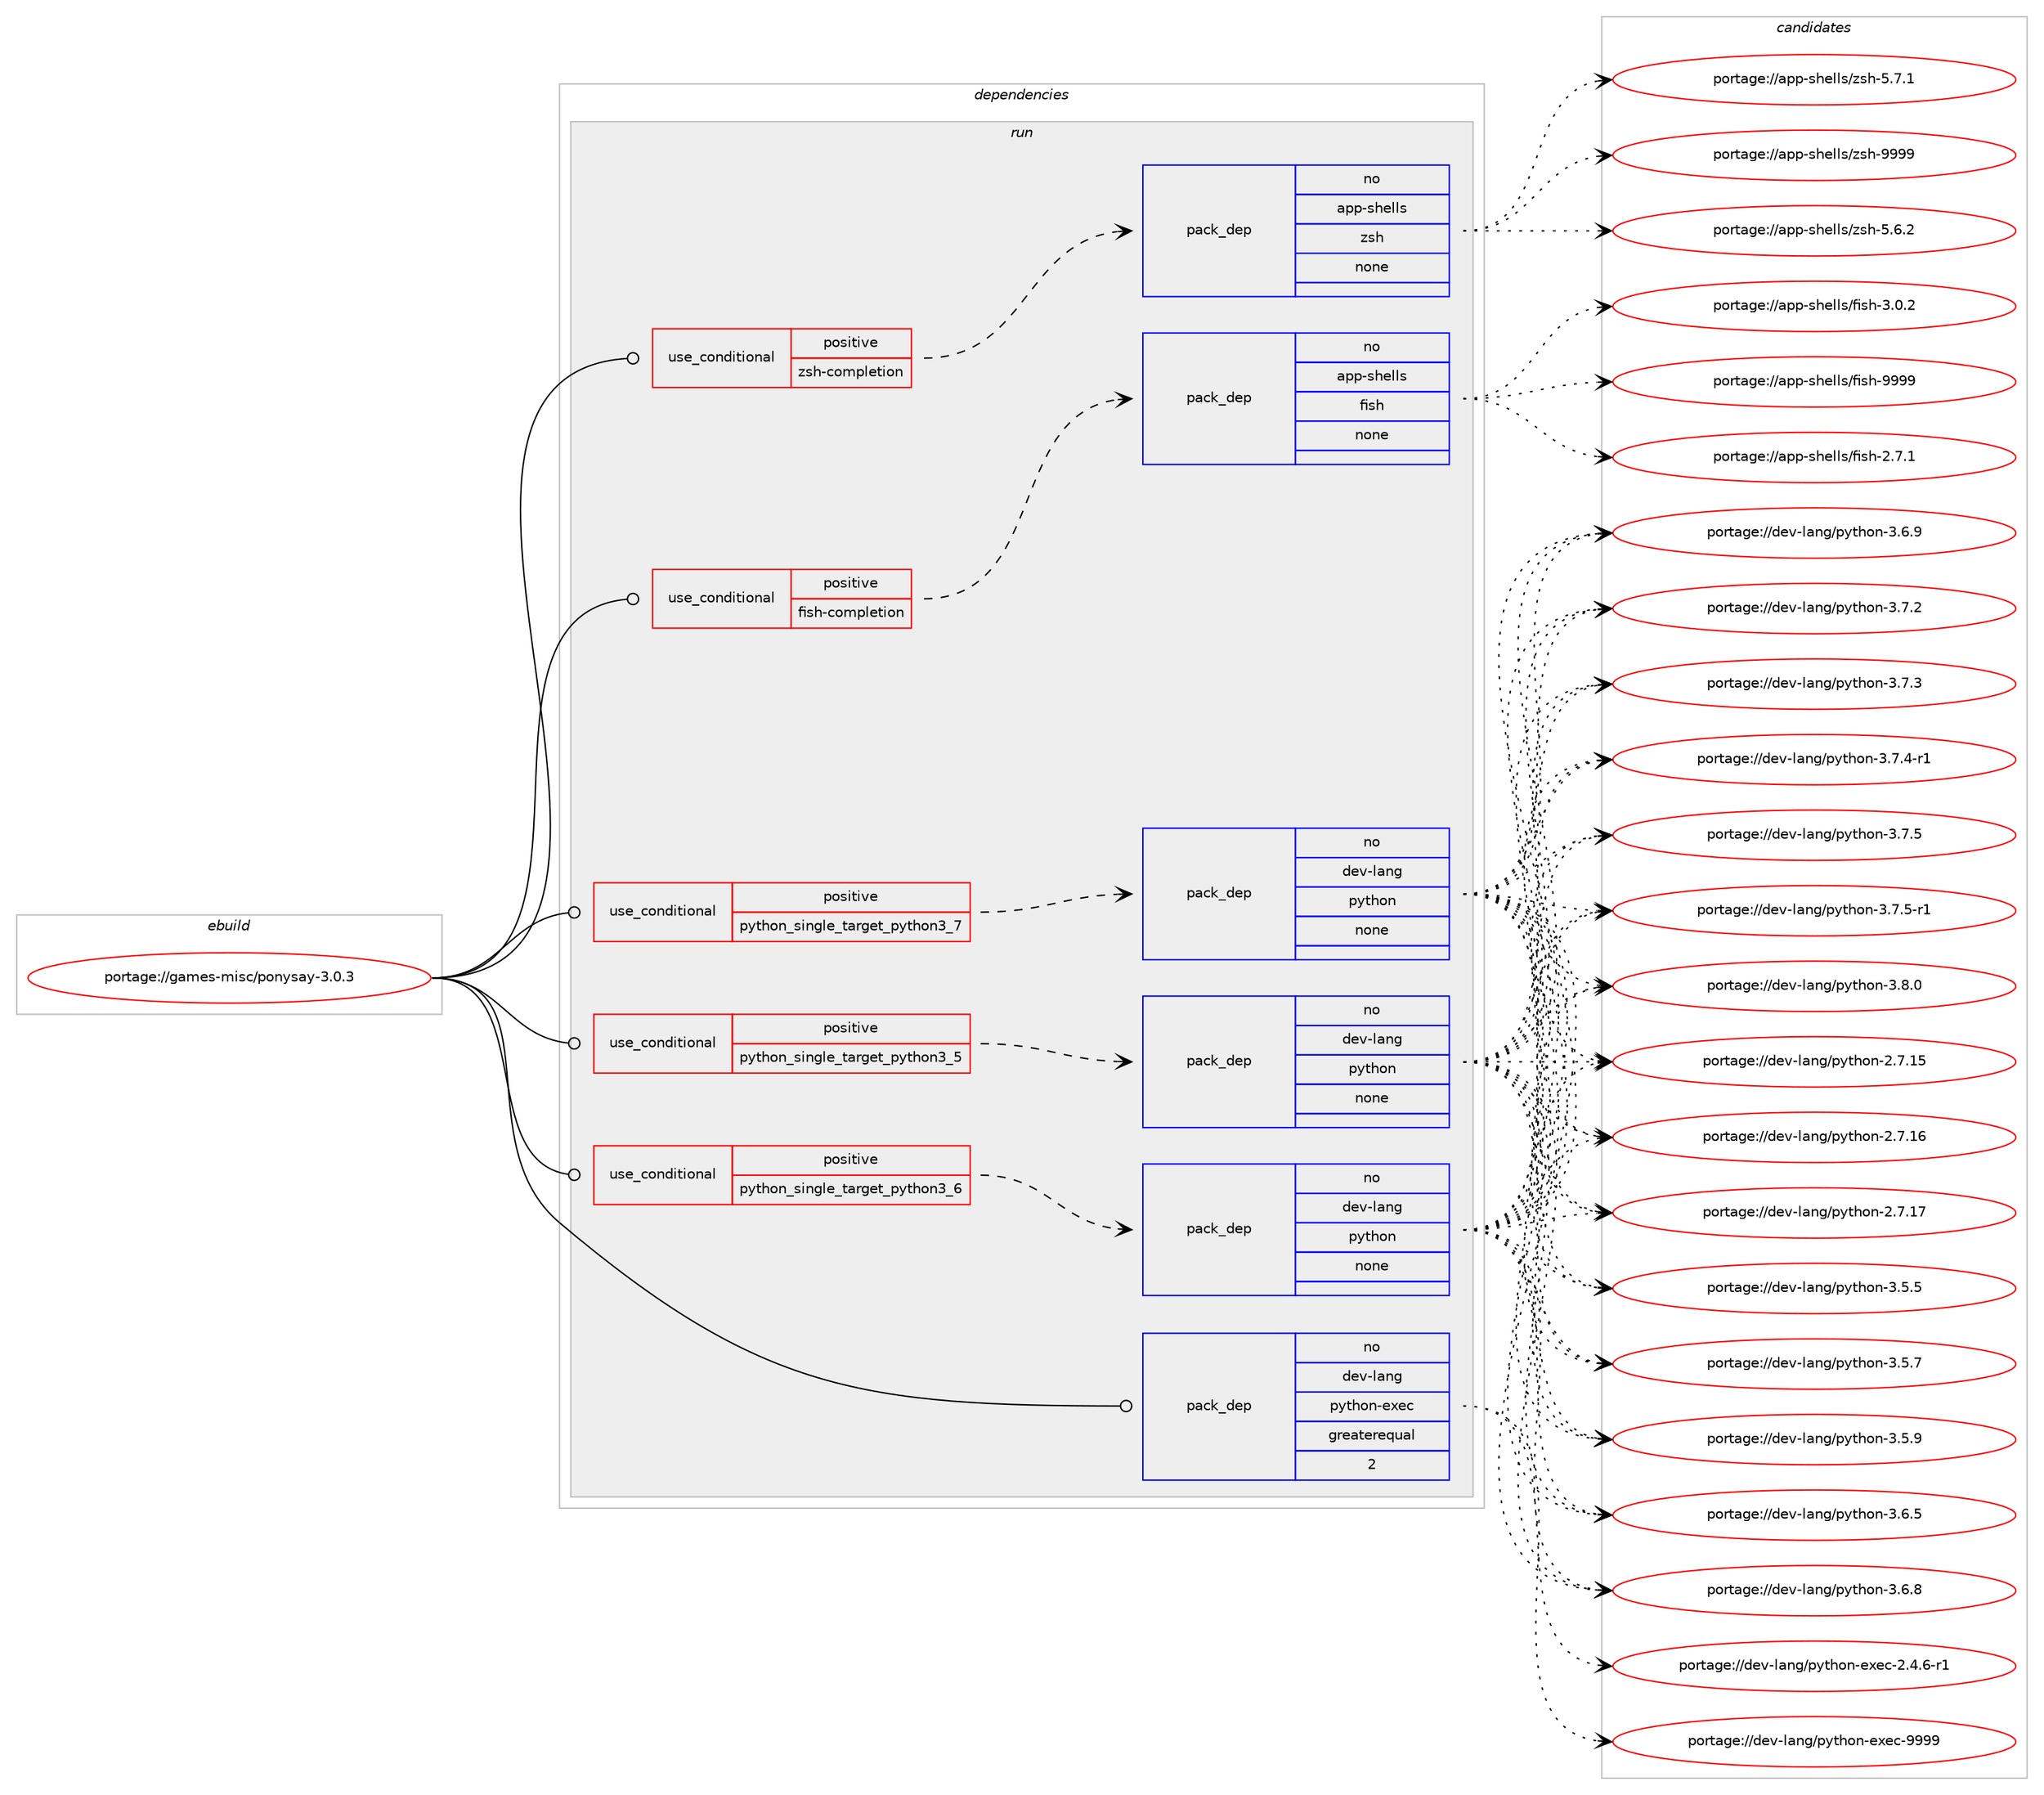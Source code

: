 digraph prolog {

# *************
# Graph options
# *************

newrank=true;
concentrate=true;
compound=true;
graph [rankdir=LR,fontname=Helvetica,fontsize=10,ranksep=1.5];#, ranksep=2.5, nodesep=0.2];
edge  [arrowhead=vee];
node  [fontname=Helvetica,fontsize=10];

# **********
# The ebuild
# **********

subgraph cluster_leftcol {
color=gray;
rank=same;
label=<<i>ebuild</i>>;
id [label="portage://games-misc/ponysay-3.0.3", color=red, width=4, href="../games-misc/ponysay-3.0.3.svg"];
}

# ****************
# The dependencies
# ****************

subgraph cluster_midcol {
color=gray;
label=<<i>dependencies</i>>;
subgraph cluster_compile {
fillcolor="#eeeeee";
style=filled;
label=<<i>compile</i>>;
}
subgraph cluster_compileandrun {
fillcolor="#eeeeee";
style=filled;
label=<<i>compile and run</i>>;
}
subgraph cluster_run {
fillcolor="#eeeeee";
style=filled;
label=<<i>run</i>>;
subgraph cond73468 {
dependency274159 [label=<<TABLE BORDER="0" CELLBORDER="1" CELLSPACING="0" CELLPADDING="4"><TR><TD ROWSPAN="3" CELLPADDING="10">use_conditional</TD></TR><TR><TD>positive</TD></TR><TR><TD>fish-completion</TD></TR></TABLE>>, shape=none, color=red];
subgraph pack196713 {
dependency274160 [label=<<TABLE BORDER="0" CELLBORDER="1" CELLSPACING="0" CELLPADDING="4" WIDTH="220"><TR><TD ROWSPAN="6" CELLPADDING="30">pack_dep</TD></TR><TR><TD WIDTH="110">no</TD></TR><TR><TD>app-shells</TD></TR><TR><TD>fish</TD></TR><TR><TD>none</TD></TR><TR><TD></TD></TR></TABLE>>, shape=none, color=blue];
}
dependency274159:e -> dependency274160:w [weight=20,style="dashed",arrowhead="vee"];
}
id:e -> dependency274159:w [weight=20,style="solid",arrowhead="odot"];
subgraph cond73469 {
dependency274161 [label=<<TABLE BORDER="0" CELLBORDER="1" CELLSPACING="0" CELLPADDING="4"><TR><TD ROWSPAN="3" CELLPADDING="10">use_conditional</TD></TR><TR><TD>positive</TD></TR><TR><TD>python_single_target_python3_5</TD></TR></TABLE>>, shape=none, color=red];
subgraph pack196714 {
dependency274162 [label=<<TABLE BORDER="0" CELLBORDER="1" CELLSPACING="0" CELLPADDING="4" WIDTH="220"><TR><TD ROWSPAN="6" CELLPADDING="30">pack_dep</TD></TR><TR><TD WIDTH="110">no</TD></TR><TR><TD>dev-lang</TD></TR><TR><TD>python</TD></TR><TR><TD>none</TD></TR><TR><TD></TD></TR></TABLE>>, shape=none, color=blue];
}
dependency274161:e -> dependency274162:w [weight=20,style="dashed",arrowhead="vee"];
}
id:e -> dependency274161:w [weight=20,style="solid",arrowhead="odot"];
subgraph cond73470 {
dependency274163 [label=<<TABLE BORDER="0" CELLBORDER="1" CELLSPACING="0" CELLPADDING="4"><TR><TD ROWSPAN="3" CELLPADDING="10">use_conditional</TD></TR><TR><TD>positive</TD></TR><TR><TD>python_single_target_python3_6</TD></TR></TABLE>>, shape=none, color=red];
subgraph pack196715 {
dependency274164 [label=<<TABLE BORDER="0" CELLBORDER="1" CELLSPACING="0" CELLPADDING="4" WIDTH="220"><TR><TD ROWSPAN="6" CELLPADDING="30">pack_dep</TD></TR><TR><TD WIDTH="110">no</TD></TR><TR><TD>dev-lang</TD></TR><TR><TD>python</TD></TR><TR><TD>none</TD></TR><TR><TD></TD></TR></TABLE>>, shape=none, color=blue];
}
dependency274163:e -> dependency274164:w [weight=20,style="dashed",arrowhead="vee"];
}
id:e -> dependency274163:w [weight=20,style="solid",arrowhead="odot"];
subgraph cond73471 {
dependency274165 [label=<<TABLE BORDER="0" CELLBORDER="1" CELLSPACING="0" CELLPADDING="4"><TR><TD ROWSPAN="3" CELLPADDING="10">use_conditional</TD></TR><TR><TD>positive</TD></TR><TR><TD>python_single_target_python3_7</TD></TR></TABLE>>, shape=none, color=red];
subgraph pack196716 {
dependency274166 [label=<<TABLE BORDER="0" CELLBORDER="1" CELLSPACING="0" CELLPADDING="4" WIDTH="220"><TR><TD ROWSPAN="6" CELLPADDING="30">pack_dep</TD></TR><TR><TD WIDTH="110">no</TD></TR><TR><TD>dev-lang</TD></TR><TR><TD>python</TD></TR><TR><TD>none</TD></TR><TR><TD></TD></TR></TABLE>>, shape=none, color=blue];
}
dependency274165:e -> dependency274166:w [weight=20,style="dashed",arrowhead="vee"];
}
id:e -> dependency274165:w [weight=20,style="solid",arrowhead="odot"];
subgraph cond73472 {
dependency274167 [label=<<TABLE BORDER="0" CELLBORDER="1" CELLSPACING="0" CELLPADDING="4"><TR><TD ROWSPAN="3" CELLPADDING="10">use_conditional</TD></TR><TR><TD>positive</TD></TR><TR><TD>zsh-completion</TD></TR></TABLE>>, shape=none, color=red];
subgraph pack196717 {
dependency274168 [label=<<TABLE BORDER="0" CELLBORDER="1" CELLSPACING="0" CELLPADDING="4" WIDTH="220"><TR><TD ROWSPAN="6" CELLPADDING="30">pack_dep</TD></TR><TR><TD WIDTH="110">no</TD></TR><TR><TD>app-shells</TD></TR><TR><TD>zsh</TD></TR><TR><TD>none</TD></TR><TR><TD></TD></TR></TABLE>>, shape=none, color=blue];
}
dependency274167:e -> dependency274168:w [weight=20,style="dashed",arrowhead="vee"];
}
id:e -> dependency274167:w [weight=20,style="solid",arrowhead="odot"];
subgraph pack196718 {
dependency274169 [label=<<TABLE BORDER="0" CELLBORDER="1" CELLSPACING="0" CELLPADDING="4" WIDTH="220"><TR><TD ROWSPAN="6" CELLPADDING="30">pack_dep</TD></TR><TR><TD WIDTH="110">no</TD></TR><TR><TD>dev-lang</TD></TR><TR><TD>python-exec</TD></TR><TR><TD>greaterequal</TD></TR><TR><TD>2</TD></TR></TABLE>>, shape=none, color=blue];
}
id:e -> dependency274169:w [weight=20,style="solid",arrowhead="odot"];
}
}

# **************
# The candidates
# **************

subgraph cluster_choices {
rank=same;
color=gray;
label=<<i>candidates</i>>;

subgraph choice196713 {
color=black;
nodesep=1;
choiceportage971121124511510410110810811547102105115104455046554649 [label="portage://app-shells/fish-2.7.1", color=red, width=4,href="../app-shells/fish-2.7.1.svg"];
choiceportage971121124511510410110810811547102105115104455146484650 [label="portage://app-shells/fish-3.0.2", color=red, width=4,href="../app-shells/fish-3.0.2.svg"];
choiceportage9711211245115104101108108115471021051151044557575757 [label="portage://app-shells/fish-9999", color=red, width=4,href="../app-shells/fish-9999.svg"];
dependency274160:e -> choiceportage971121124511510410110810811547102105115104455046554649:w [style=dotted,weight="100"];
dependency274160:e -> choiceportage971121124511510410110810811547102105115104455146484650:w [style=dotted,weight="100"];
dependency274160:e -> choiceportage9711211245115104101108108115471021051151044557575757:w [style=dotted,weight="100"];
}
subgraph choice196714 {
color=black;
nodesep=1;
choiceportage10010111845108971101034711212111610411111045504655464953 [label="portage://dev-lang/python-2.7.15", color=red, width=4,href="../dev-lang/python-2.7.15.svg"];
choiceportage10010111845108971101034711212111610411111045504655464954 [label="portage://dev-lang/python-2.7.16", color=red, width=4,href="../dev-lang/python-2.7.16.svg"];
choiceportage10010111845108971101034711212111610411111045504655464955 [label="portage://dev-lang/python-2.7.17", color=red, width=4,href="../dev-lang/python-2.7.17.svg"];
choiceportage100101118451089711010347112121116104111110455146534653 [label="portage://dev-lang/python-3.5.5", color=red, width=4,href="../dev-lang/python-3.5.5.svg"];
choiceportage100101118451089711010347112121116104111110455146534655 [label="portage://dev-lang/python-3.5.7", color=red, width=4,href="../dev-lang/python-3.5.7.svg"];
choiceportage100101118451089711010347112121116104111110455146534657 [label="portage://dev-lang/python-3.5.9", color=red, width=4,href="../dev-lang/python-3.5.9.svg"];
choiceportage100101118451089711010347112121116104111110455146544653 [label="portage://dev-lang/python-3.6.5", color=red, width=4,href="../dev-lang/python-3.6.5.svg"];
choiceportage100101118451089711010347112121116104111110455146544656 [label="portage://dev-lang/python-3.6.8", color=red, width=4,href="../dev-lang/python-3.6.8.svg"];
choiceportage100101118451089711010347112121116104111110455146544657 [label="portage://dev-lang/python-3.6.9", color=red, width=4,href="../dev-lang/python-3.6.9.svg"];
choiceportage100101118451089711010347112121116104111110455146554650 [label="portage://dev-lang/python-3.7.2", color=red, width=4,href="../dev-lang/python-3.7.2.svg"];
choiceportage100101118451089711010347112121116104111110455146554651 [label="portage://dev-lang/python-3.7.3", color=red, width=4,href="../dev-lang/python-3.7.3.svg"];
choiceportage1001011184510897110103471121211161041111104551465546524511449 [label="portage://dev-lang/python-3.7.4-r1", color=red, width=4,href="../dev-lang/python-3.7.4-r1.svg"];
choiceportage100101118451089711010347112121116104111110455146554653 [label="portage://dev-lang/python-3.7.5", color=red, width=4,href="../dev-lang/python-3.7.5.svg"];
choiceportage1001011184510897110103471121211161041111104551465546534511449 [label="portage://dev-lang/python-3.7.5-r1", color=red, width=4,href="../dev-lang/python-3.7.5-r1.svg"];
choiceportage100101118451089711010347112121116104111110455146564648 [label="portage://dev-lang/python-3.8.0", color=red, width=4,href="../dev-lang/python-3.8.0.svg"];
dependency274162:e -> choiceportage10010111845108971101034711212111610411111045504655464953:w [style=dotted,weight="100"];
dependency274162:e -> choiceportage10010111845108971101034711212111610411111045504655464954:w [style=dotted,weight="100"];
dependency274162:e -> choiceportage10010111845108971101034711212111610411111045504655464955:w [style=dotted,weight="100"];
dependency274162:e -> choiceportage100101118451089711010347112121116104111110455146534653:w [style=dotted,weight="100"];
dependency274162:e -> choiceportage100101118451089711010347112121116104111110455146534655:w [style=dotted,weight="100"];
dependency274162:e -> choiceportage100101118451089711010347112121116104111110455146534657:w [style=dotted,weight="100"];
dependency274162:e -> choiceportage100101118451089711010347112121116104111110455146544653:w [style=dotted,weight="100"];
dependency274162:e -> choiceportage100101118451089711010347112121116104111110455146544656:w [style=dotted,weight="100"];
dependency274162:e -> choiceportage100101118451089711010347112121116104111110455146544657:w [style=dotted,weight="100"];
dependency274162:e -> choiceportage100101118451089711010347112121116104111110455146554650:w [style=dotted,weight="100"];
dependency274162:e -> choiceportage100101118451089711010347112121116104111110455146554651:w [style=dotted,weight="100"];
dependency274162:e -> choiceportage1001011184510897110103471121211161041111104551465546524511449:w [style=dotted,weight="100"];
dependency274162:e -> choiceportage100101118451089711010347112121116104111110455146554653:w [style=dotted,weight="100"];
dependency274162:e -> choiceportage1001011184510897110103471121211161041111104551465546534511449:w [style=dotted,weight="100"];
dependency274162:e -> choiceportage100101118451089711010347112121116104111110455146564648:w [style=dotted,weight="100"];
}
subgraph choice196715 {
color=black;
nodesep=1;
choiceportage10010111845108971101034711212111610411111045504655464953 [label="portage://dev-lang/python-2.7.15", color=red, width=4,href="../dev-lang/python-2.7.15.svg"];
choiceportage10010111845108971101034711212111610411111045504655464954 [label="portage://dev-lang/python-2.7.16", color=red, width=4,href="../dev-lang/python-2.7.16.svg"];
choiceportage10010111845108971101034711212111610411111045504655464955 [label="portage://dev-lang/python-2.7.17", color=red, width=4,href="../dev-lang/python-2.7.17.svg"];
choiceportage100101118451089711010347112121116104111110455146534653 [label="portage://dev-lang/python-3.5.5", color=red, width=4,href="../dev-lang/python-3.5.5.svg"];
choiceportage100101118451089711010347112121116104111110455146534655 [label="portage://dev-lang/python-3.5.7", color=red, width=4,href="../dev-lang/python-3.5.7.svg"];
choiceportage100101118451089711010347112121116104111110455146534657 [label="portage://dev-lang/python-3.5.9", color=red, width=4,href="../dev-lang/python-3.5.9.svg"];
choiceportage100101118451089711010347112121116104111110455146544653 [label="portage://dev-lang/python-3.6.5", color=red, width=4,href="../dev-lang/python-3.6.5.svg"];
choiceportage100101118451089711010347112121116104111110455146544656 [label="portage://dev-lang/python-3.6.8", color=red, width=4,href="../dev-lang/python-3.6.8.svg"];
choiceportage100101118451089711010347112121116104111110455146544657 [label="portage://dev-lang/python-3.6.9", color=red, width=4,href="../dev-lang/python-3.6.9.svg"];
choiceportage100101118451089711010347112121116104111110455146554650 [label="portage://dev-lang/python-3.7.2", color=red, width=4,href="../dev-lang/python-3.7.2.svg"];
choiceportage100101118451089711010347112121116104111110455146554651 [label="portage://dev-lang/python-3.7.3", color=red, width=4,href="../dev-lang/python-3.7.3.svg"];
choiceportage1001011184510897110103471121211161041111104551465546524511449 [label="portage://dev-lang/python-3.7.4-r1", color=red, width=4,href="../dev-lang/python-3.7.4-r1.svg"];
choiceportage100101118451089711010347112121116104111110455146554653 [label="portage://dev-lang/python-3.7.5", color=red, width=4,href="../dev-lang/python-3.7.5.svg"];
choiceportage1001011184510897110103471121211161041111104551465546534511449 [label="portage://dev-lang/python-3.7.5-r1", color=red, width=4,href="../dev-lang/python-3.7.5-r1.svg"];
choiceportage100101118451089711010347112121116104111110455146564648 [label="portage://dev-lang/python-3.8.0", color=red, width=4,href="../dev-lang/python-3.8.0.svg"];
dependency274164:e -> choiceportage10010111845108971101034711212111610411111045504655464953:w [style=dotted,weight="100"];
dependency274164:e -> choiceportage10010111845108971101034711212111610411111045504655464954:w [style=dotted,weight="100"];
dependency274164:e -> choiceportage10010111845108971101034711212111610411111045504655464955:w [style=dotted,weight="100"];
dependency274164:e -> choiceportage100101118451089711010347112121116104111110455146534653:w [style=dotted,weight="100"];
dependency274164:e -> choiceportage100101118451089711010347112121116104111110455146534655:w [style=dotted,weight="100"];
dependency274164:e -> choiceportage100101118451089711010347112121116104111110455146534657:w [style=dotted,weight="100"];
dependency274164:e -> choiceportage100101118451089711010347112121116104111110455146544653:w [style=dotted,weight="100"];
dependency274164:e -> choiceportage100101118451089711010347112121116104111110455146544656:w [style=dotted,weight="100"];
dependency274164:e -> choiceportage100101118451089711010347112121116104111110455146544657:w [style=dotted,weight="100"];
dependency274164:e -> choiceportage100101118451089711010347112121116104111110455146554650:w [style=dotted,weight="100"];
dependency274164:e -> choiceportage100101118451089711010347112121116104111110455146554651:w [style=dotted,weight="100"];
dependency274164:e -> choiceportage1001011184510897110103471121211161041111104551465546524511449:w [style=dotted,weight="100"];
dependency274164:e -> choiceportage100101118451089711010347112121116104111110455146554653:w [style=dotted,weight="100"];
dependency274164:e -> choiceportage1001011184510897110103471121211161041111104551465546534511449:w [style=dotted,weight="100"];
dependency274164:e -> choiceportage100101118451089711010347112121116104111110455146564648:w [style=dotted,weight="100"];
}
subgraph choice196716 {
color=black;
nodesep=1;
choiceportage10010111845108971101034711212111610411111045504655464953 [label="portage://dev-lang/python-2.7.15", color=red, width=4,href="../dev-lang/python-2.7.15.svg"];
choiceportage10010111845108971101034711212111610411111045504655464954 [label="portage://dev-lang/python-2.7.16", color=red, width=4,href="../dev-lang/python-2.7.16.svg"];
choiceportage10010111845108971101034711212111610411111045504655464955 [label="portage://dev-lang/python-2.7.17", color=red, width=4,href="../dev-lang/python-2.7.17.svg"];
choiceportage100101118451089711010347112121116104111110455146534653 [label="portage://dev-lang/python-3.5.5", color=red, width=4,href="../dev-lang/python-3.5.5.svg"];
choiceportage100101118451089711010347112121116104111110455146534655 [label="portage://dev-lang/python-3.5.7", color=red, width=4,href="../dev-lang/python-3.5.7.svg"];
choiceportage100101118451089711010347112121116104111110455146534657 [label="portage://dev-lang/python-3.5.9", color=red, width=4,href="../dev-lang/python-3.5.9.svg"];
choiceportage100101118451089711010347112121116104111110455146544653 [label="portage://dev-lang/python-3.6.5", color=red, width=4,href="../dev-lang/python-3.6.5.svg"];
choiceportage100101118451089711010347112121116104111110455146544656 [label="portage://dev-lang/python-3.6.8", color=red, width=4,href="../dev-lang/python-3.6.8.svg"];
choiceportage100101118451089711010347112121116104111110455146544657 [label="portage://dev-lang/python-3.6.9", color=red, width=4,href="../dev-lang/python-3.6.9.svg"];
choiceportage100101118451089711010347112121116104111110455146554650 [label="portage://dev-lang/python-3.7.2", color=red, width=4,href="../dev-lang/python-3.7.2.svg"];
choiceportage100101118451089711010347112121116104111110455146554651 [label="portage://dev-lang/python-3.7.3", color=red, width=4,href="../dev-lang/python-3.7.3.svg"];
choiceportage1001011184510897110103471121211161041111104551465546524511449 [label="portage://dev-lang/python-3.7.4-r1", color=red, width=4,href="../dev-lang/python-3.7.4-r1.svg"];
choiceportage100101118451089711010347112121116104111110455146554653 [label="portage://dev-lang/python-3.7.5", color=red, width=4,href="../dev-lang/python-3.7.5.svg"];
choiceportage1001011184510897110103471121211161041111104551465546534511449 [label="portage://dev-lang/python-3.7.5-r1", color=red, width=4,href="../dev-lang/python-3.7.5-r1.svg"];
choiceportage100101118451089711010347112121116104111110455146564648 [label="portage://dev-lang/python-3.8.0", color=red, width=4,href="../dev-lang/python-3.8.0.svg"];
dependency274166:e -> choiceportage10010111845108971101034711212111610411111045504655464953:w [style=dotted,weight="100"];
dependency274166:e -> choiceportage10010111845108971101034711212111610411111045504655464954:w [style=dotted,weight="100"];
dependency274166:e -> choiceportage10010111845108971101034711212111610411111045504655464955:w [style=dotted,weight="100"];
dependency274166:e -> choiceportage100101118451089711010347112121116104111110455146534653:w [style=dotted,weight="100"];
dependency274166:e -> choiceportage100101118451089711010347112121116104111110455146534655:w [style=dotted,weight="100"];
dependency274166:e -> choiceportage100101118451089711010347112121116104111110455146534657:w [style=dotted,weight="100"];
dependency274166:e -> choiceportage100101118451089711010347112121116104111110455146544653:w [style=dotted,weight="100"];
dependency274166:e -> choiceportage100101118451089711010347112121116104111110455146544656:w [style=dotted,weight="100"];
dependency274166:e -> choiceportage100101118451089711010347112121116104111110455146544657:w [style=dotted,weight="100"];
dependency274166:e -> choiceportage100101118451089711010347112121116104111110455146554650:w [style=dotted,weight="100"];
dependency274166:e -> choiceportage100101118451089711010347112121116104111110455146554651:w [style=dotted,weight="100"];
dependency274166:e -> choiceportage1001011184510897110103471121211161041111104551465546524511449:w [style=dotted,weight="100"];
dependency274166:e -> choiceportage100101118451089711010347112121116104111110455146554653:w [style=dotted,weight="100"];
dependency274166:e -> choiceportage1001011184510897110103471121211161041111104551465546534511449:w [style=dotted,weight="100"];
dependency274166:e -> choiceportage100101118451089711010347112121116104111110455146564648:w [style=dotted,weight="100"];
}
subgraph choice196717 {
color=black;
nodesep=1;
choiceportage971121124511510410110810811547122115104455346544650 [label="portage://app-shells/zsh-5.6.2", color=red, width=4,href="../app-shells/zsh-5.6.2.svg"];
choiceportage971121124511510410110810811547122115104455346554649 [label="portage://app-shells/zsh-5.7.1", color=red, width=4,href="../app-shells/zsh-5.7.1.svg"];
choiceportage9711211245115104101108108115471221151044557575757 [label="portage://app-shells/zsh-9999", color=red, width=4,href="../app-shells/zsh-9999.svg"];
dependency274168:e -> choiceportage971121124511510410110810811547122115104455346544650:w [style=dotted,weight="100"];
dependency274168:e -> choiceportage971121124511510410110810811547122115104455346554649:w [style=dotted,weight="100"];
dependency274168:e -> choiceportage9711211245115104101108108115471221151044557575757:w [style=dotted,weight="100"];
}
subgraph choice196718 {
color=black;
nodesep=1;
choiceportage10010111845108971101034711212111610411111045101120101994550465246544511449 [label="portage://dev-lang/python-exec-2.4.6-r1", color=red, width=4,href="../dev-lang/python-exec-2.4.6-r1.svg"];
choiceportage10010111845108971101034711212111610411111045101120101994557575757 [label="portage://dev-lang/python-exec-9999", color=red, width=4,href="../dev-lang/python-exec-9999.svg"];
dependency274169:e -> choiceportage10010111845108971101034711212111610411111045101120101994550465246544511449:w [style=dotted,weight="100"];
dependency274169:e -> choiceportage10010111845108971101034711212111610411111045101120101994557575757:w [style=dotted,weight="100"];
}
}

}
